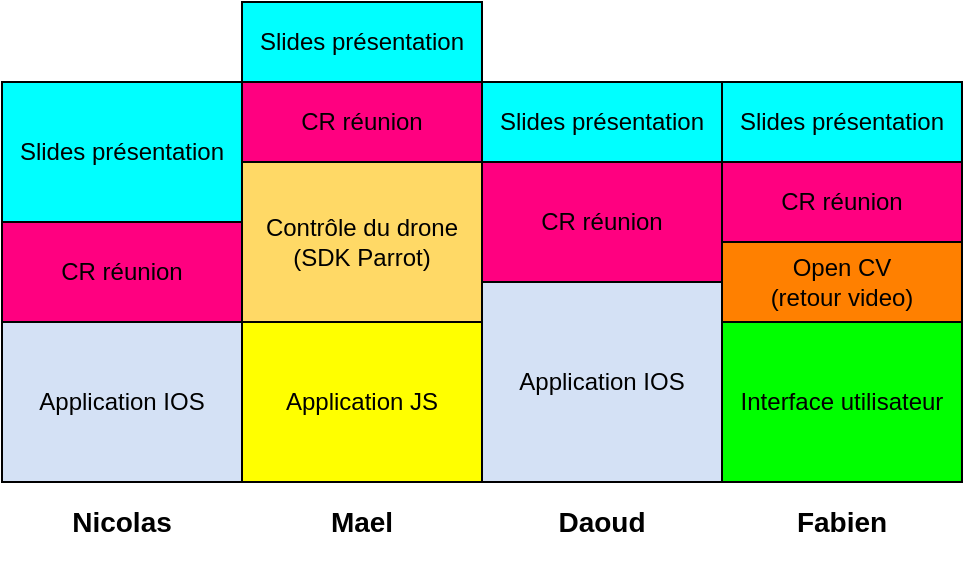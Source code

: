 <mxfile version="10.6.3" type="device"><diagram id="C2tkcHZS4vITUwfFSE2N" name="Page-1"><mxGraphModel dx="1013" dy="466" grid="1" gridSize="10" guides="1" tooltips="1" connect="1" arrows="1" fold="1" page="1" pageScale="1" pageWidth="827" pageHeight="1169" math="0" shadow="0"><root><mxCell id="0"/><mxCell id="1" parent="0"/><mxCell id="IpX5OVG2P2fmddvbSRuB-2" value="Application IOS" style="rounded=0;whiteSpace=wrap;html=1;fillColor=#D4E1F5;" vertex="1" parent="1"><mxGeometry x="200" y="400" width="120" height="80" as="geometry"/></mxCell><mxCell id="IpX5OVG2P2fmddvbSRuB-3" value="Application JS" style="rounded=0;whiteSpace=wrap;html=1;fillColor=#FFFF00;" vertex="1" parent="1"><mxGeometry x="320" y="400" width="120" height="80" as="geometry"/></mxCell><mxCell id="IpX5OVG2P2fmddvbSRuB-4" value="Application IOS" style="rounded=0;whiteSpace=wrap;html=1;fillColor=#D4E1F5;" vertex="1" parent="1"><mxGeometry x="440" y="380" width="120" height="100" as="geometry"/></mxCell><mxCell id="IpX5OVG2P2fmddvbSRuB-5" value="Interface utilisateur" style="rounded=0;whiteSpace=wrap;html=1;fillColor=#00FF00;" vertex="1" parent="1"><mxGeometry x="560" y="400" width="120" height="80" as="geometry"/></mxCell><mxCell id="IpX5OVG2P2fmddvbSRuB-6" value="CR réunion" style="rounded=0;whiteSpace=wrap;html=1;fillColor=#FF0080;" vertex="1" parent="1"><mxGeometry x="200" y="350" width="120" height="50" as="geometry"/></mxCell><mxCell id="IpX5OVG2P2fmddvbSRuB-7" value="&lt;div&gt;Open CV&lt;/div&gt;&lt;div&gt;(retour video)&lt;br&gt;&lt;/div&gt;" style="rounded=0;whiteSpace=wrap;html=1;fillColor=#FF8000;" vertex="1" parent="1"><mxGeometry x="560" y="360" width="120" height="40" as="geometry"/></mxCell><mxCell id="IpX5OVG2P2fmddvbSRuB-8" value="&lt;div&gt;Contrôle du drone&lt;/div&gt;&lt;div&gt;(SDK Parrot)&lt;br&gt;&lt;/div&gt;" style="rounded=0;whiteSpace=wrap;html=1;fillColor=#FFD966;" vertex="1" parent="1"><mxGeometry x="320" y="320" width="120" height="80" as="geometry"/></mxCell><mxCell id="IpX5OVG2P2fmddvbSRuB-9" value="Slides présentation" style="rounded=0;whiteSpace=wrap;html=1;fillColor=#00FFFF;" vertex="1" parent="1"><mxGeometry x="200" y="280" width="120" height="70" as="geometry"/></mxCell><mxCell id="IpX5OVG2P2fmddvbSRuB-10" value="CR réunion" style="rounded=0;whiteSpace=wrap;html=1;fillColor=#FF0080;" vertex="1" parent="1"><mxGeometry x="320" y="280" width="120" height="40" as="geometry"/></mxCell><mxCell id="IpX5OVG2P2fmddvbSRuB-11" value="Slides présentation" style="rounded=0;whiteSpace=wrap;html=1;fillColor=#00FFFF;" vertex="1" parent="1"><mxGeometry x="320" y="240" width="120" height="40" as="geometry"/></mxCell><mxCell id="IpX5OVG2P2fmddvbSRuB-12" value="CR réunion" style="rounded=0;whiteSpace=wrap;html=1;fillColor=#FF0080;" vertex="1" parent="1"><mxGeometry x="440" y="320" width="120" height="60" as="geometry"/></mxCell><mxCell id="IpX5OVG2P2fmddvbSRuB-13" value="Slides présentation" style="rounded=0;whiteSpace=wrap;html=1;fillColor=#00FFFF;" vertex="1" parent="1"><mxGeometry x="440" y="280" width="120" height="40" as="geometry"/></mxCell><mxCell id="IpX5OVG2P2fmddvbSRuB-14" value="CR réunion" style="rounded=0;whiteSpace=wrap;html=1;fillColor=#FF0080;" vertex="1" parent="1"><mxGeometry x="560" y="320" width="120" height="40" as="geometry"/></mxCell><mxCell id="IpX5OVG2P2fmddvbSRuB-15" value="Slides présentation" style="rounded=0;whiteSpace=wrap;html=1;fillColor=#00FFFF;" vertex="1" parent="1"><mxGeometry x="560" y="280" width="120" height="40" as="geometry"/></mxCell><mxCell id="IpX5OVG2P2fmddvbSRuB-16" style="edgeStyle=orthogonalEdgeStyle;rounded=0;orthogonalLoop=1;jettySize=auto;html=1;exitX=0.5;exitY=1;exitDx=0;exitDy=0;" edge="1" parent="1" source="IpX5OVG2P2fmddvbSRuB-9" target="IpX5OVG2P2fmddvbSRuB-9"><mxGeometry relative="1" as="geometry"/></mxCell><mxCell id="IpX5OVG2P2fmddvbSRuB-17" value="&lt;div&gt;&lt;font style=&quot;font-size: 14px&quot;&gt;&lt;b&gt;Nicolas &lt;br&gt;&lt;/b&gt;&lt;/font&gt;&lt;/div&gt;" style="text;html=1;strokeColor=none;fillColor=none;align=center;verticalAlign=middle;whiteSpace=wrap;rounded=0;" vertex="1" parent="1"><mxGeometry x="210" y="480" width="100" height="40" as="geometry"/></mxCell><mxCell id="IpX5OVG2P2fmddvbSRuB-18" value="&lt;b&gt;&lt;font style=&quot;font-size: 14px&quot;&gt;Mael&lt;/font&gt;&lt;/b&gt;" style="text;html=1;strokeColor=none;fillColor=none;align=center;verticalAlign=middle;whiteSpace=wrap;rounded=0;" vertex="1" parent="1"><mxGeometry x="360" y="490" width="40" height="20" as="geometry"/></mxCell><mxCell id="IpX5OVG2P2fmddvbSRuB-19" value="&lt;b&gt;&lt;font style=&quot;font-size: 14px&quot;&gt;Daoud&lt;/font&gt;&lt;/b&gt;" style="text;html=1;strokeColor=none;fillColor=none;align=center;verticalAlign=middle;whiteSpace=wrap;rounded=0;" vertex="1" parent="1"><mxGeometry x="480" y="490" width="40" height="20" as="geometry"/></mxCell><mxCell id="IpX5OVG2P2fmddvbSRuB-20" value="&lt;b&gt;&lt;font style=&quot;font-size: 14px&quot;&gt;Fabien&lt;/font&gt;&lt;/b&gt;" style="text;html=1;strokeColor=none;fillColor=none;align=center;verticalAlign=middle;whiteSpace=wrap;rounded=0;" vertex="1" parent="1"><mxGeometry x="600" y="490" width="40" height="20" as="geometry"/></mxCell></root></mxGraphModel></diagram></mxfile>